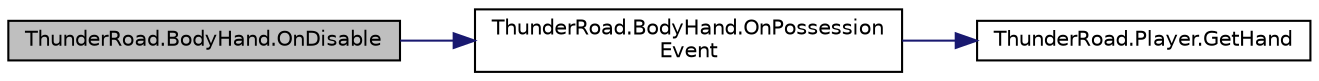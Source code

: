 digraph "ThunderRoad.BodyHand.OnDisable"
{
 // LATEX_PDF_SIZE
  edge [fontname="Helvetica",fontsize="10",labelfontname="Helvetica",labelfontsize="10"];
  node [fontname="Helvetica",fontsize="10",shape=record];
  rankdir="LR";
  Node1 [label="ThunderRoad.BodyHand.OnDisable",height=0.2,width=0.4,color="black", fillcolor="grey75", style="filled", fontcolor="black",tooltip="Called when [disable]."];
  Node1 -> Node2 [color="midnightblue",fontsize="10",style="solid",fontname="Helvetica"];
  Node2 [label="ThunderRoad.BodyHand.OnPossession\lEvent",height=0.2,width=0.4,color="black", fillcolor="white", style="filled",URL="$class_thunder_road_1_1_body_hand.html#a7d5b0a4015590a622e38106b5ba72c00",tooltip="Called when [possession event]."];
  Node2 -> Node3 [color="midnightblue",fontsize="10",style="solid",fontname="Helvetica"];
  Node3 [label="ThunderRoad.Player.GetHand",height=0.2,width=0.4,color="black", fillcolor="white", style="filled",URL="$class_thunder_road_1_1_player.html#a962a51d7c0c39e3a5f74763002d394ea",tooltip="Gets the hand."];
}

